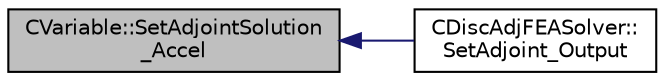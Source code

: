 digraph "CVariable::SetAdjointSolution_Accel"
{
  edge [fontname="Helvetica",fontsize="10",labelfontname="Helvetica",labelfontsize="10"];
  node [fontname="Helvetica",fontsize="10",shape=record];
  rankdir="LR";
  Node4362 [label="CVariable::SetAdjointSolution\l_Accel",height=0.2,width=0.4,color="black", fillcolor="grey75", style="filled", fontcolor="black"];
  Node4362 -> Node4363 [dir="back",color="midnightblue",fontsize="10",style="solid",fontname="Helvetica"];
  Node4363 [label="CDiscAdjFEASolver::\lSetAdjoint_Output",height=0.2,width=0.4,color="black", fillcolor="white", style="filled",URL="$class_c_disc_adj_f_e_a_solver.html#a710f0a70ba6015d1e19504532652cc87",tooltip="Sets the adjoint values of the output of the flow (+turb.) iteration before evaluation of the tape..."];
}
